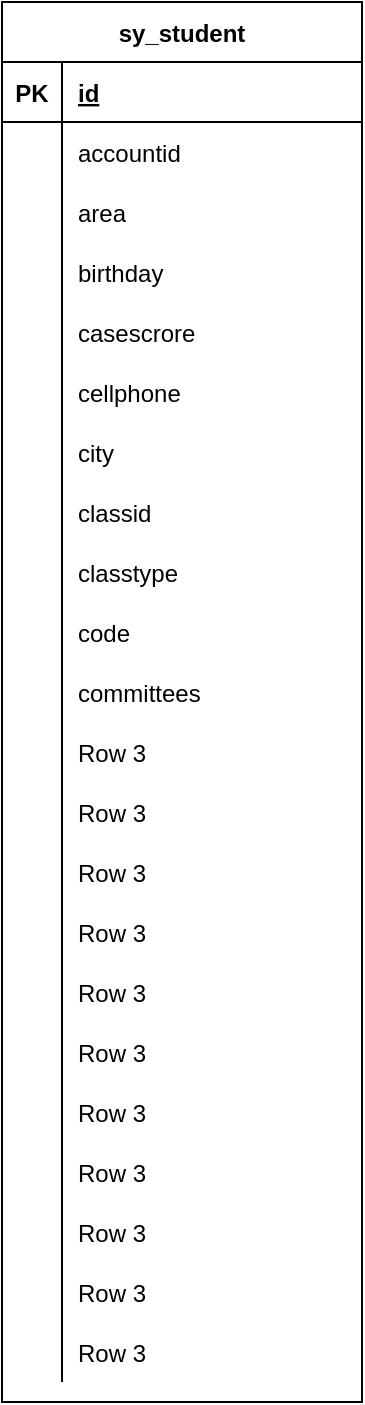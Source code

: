 <mxfile version="14.6.13" type="device"><diagram id="an8fKHOf-SP246DnPJs0" name="第 1 页"><mxGraphModel dx="1408" dy="808" grid="1" gridSize="10" guides="1" tooltips="1" connect="1" arrows="1" fold="1" page="1" pageScale="1" pageWidth="3300" pageHeight="4681" math="0" shadow="0"><root><mxCell id="0"/><mxCell id="1" parent="0"/><mxCell id="TOvbmABgVdSppTsKneZO-1" value="sy_student" style="shape=table;startSize=30;container=1;collapsible=1;childLayout=tableLayout;fixedRows=1;rowLines=0;fontStyle=1;align=center;resizeLast=1;" vertex="1" parent="1"><mxGeometry x="700" y="350" width="180" height="700" as="geometry"/></mxCell><mxCell id="TOvbmABgVdSppTsKneZO-2" value="" style="shape=partialRectangle;collapsible=0;dropTarget=0;pointerEvents=0;fillColor=none;top=0;left=0;bottom=1;right=0;points=[[0,0.5],[1,0.5]];portConstraint=eastwest;" vertex="1" parent="TOvbmABgVdSppTsKneZO-1"><mxGeometry y="30" width="180" height="30" as="geometry"/></mxCell><mxCell id="TOvbmABgVdSppTsKneZO-3" value="PK" style="shape=partialRectangle;connectable=0;fillColor=none;top=0;left=0;bottom=0;right=0;fontStyle=1;overflow=hidden;" vertex="1" parent="TOvbmABgVdSppTsKneZO-2"><mxGeometry width="30" height="30" as="geometry"/></mxCell><mxCell id="TOvbmABgVdSppTsKneZO-4" value="id" style="shape=partialRectangle;connectable=0;fillColor=none;top=0;left=0;bottom=0;right=0;align=left;spacingLeft=6;fontStyle=5;overflow=hidden;" vertex="1" parent="TOvbmABgVdSppTsKneZO-2"><mxGeometry x="30" width="150" height="30" as="geometry"/></mxCell><mxCell id="TOvbmABgVdSppTsKneZO-5" value="" style="shape=partialRectangle;collapsible=0;dropTarget=0;pointerEvents=0;fillColor=none;top=0;left=0;bottom=0;right=0;points=[[0,0.5],[1,0.5]];portConstraint=eastwest;" vertex="1" parent="TOvbmABgVdSppTsKneZO-1"><mxGeometry y="60" width="180" height="30" as="geometry"/></mxCell><mxCell id="TOvbmABgVdSppTsKneZO-6" value="" style="shape=partialRectangle;connectable=0;fillColor=none;top=0;left=0;bottom=0;right=0;editable=1;overflow=hidden;" vertex="1" parent="TOvbmABgVdSppTsKneZO-5"><mxGeometry width="30" height="30" as="geometry"/></mxCell><mxCell id="TOvbmABgVdSppTsKneZO-7" value="accountid" style="shape=partialRectangle;connectable=0;fillColor=none;top=0;left=0;bottom=0;right=0;align=left;spacingLeft=6;overflow=hidden;" vertex="1" parent="TOvbmABgVdSppTsKneZO-5"><mxGeometry x="30" width="150" height="30" as="geometry"/></mxCell><mxCell id="TOvbmABgVdSppTsKneZO-8" value="" style="shape=partialRectangle;collapsible=0;dropTarget=0;pointerEvents=0;fillColor=none;top=0;left=0;bottom=0;right=0;points=[[0,0.5],[1,0.5]];portConstraint=eastwest;" vertex="1" parent="TOvbmABgVdSppTsKneZO-1"><mxGeometry y="90" width="180" height="30" as="geometry"/></mxCell><mxCell id="TOvbmABgVdSppTsKneZO-9" value="" style="shape=partialRectangle;connectable=0;fillColor=none;top=0;left=0;bottom=0;right=0;editable=1;overflow=hidden;" vertex="1" parent="TOvbmABgVdSppTsKneZO-8"><mxGeometry width="30" height="30" as="geometry"/></mxCell><mxCell id="TOvbmABgVdSppTsKneZO-10" value="area" style="shape=partialRectangle;connectable=0;fillColor=none;top=0;left=0;bottom=0;right=0;align=left;spacingLeft=6;overflow=hidden;" vertex="1" parent="TOvbmABgVdSppTsKneZO-8"><mxGeometry x="30" width="150" height="30" as="geometry"/></mxCell><mxCell id="TOvbmABgVdSppTsKneZO-11" value="" style="shape=partialRectangle;collapsible=0;dropTarget=0;pointerEvents=0;fillColor=none;top=0;left=0;bottom=0;right=0;points=[[0,0.5],[1,0.5]];portConstraint=eastwest;" vertex="1" parent="TOvbmABgVdSppTsKneZO-1"><mxGeometry y="120" width="180" height="30" as="geometry"/></mxCell><mxCell id="TOvbmABgVdSppTsKneZO-12" value="" style="shape=partialRectangle;connectable=0;fillColor=none;top=0;left=0;bottom=0;right=0;editable=1;overflow=hidden;" vertex="1" parent="TOvbmABgVdSppTsKneZO-11"><mxGeometry width="30" height="30" as="geometry"/></mxCell><mxCell id="TOvbmABgVdSppTsKneZO-13" value="birthday" style="shape=partialRectangle;connectable=0;fillColor=none;top=0;left=0;bottom=0;right=0;align=left;spacingLeft=6;overflow=hidden;" vertex="1" parent="TOvbmABgVdSppTsKneZO-11"><mxGeometry x="30" width="150" height="30" as="geometry"/></mxCell><mxCell id="TOvbmABgVdSppTsKneZO-14" value="" style="shape=partialRectangle;collapsible=0;dropTarget=0;pointerEvents=0;fillColor=none;top=0;left=0;bottom=0;right=0;points=[[0,0.5],[1,0.5]];portConstraint=eastwest;" vertex="1" parent="TOvbmABgVdSppTsKneZO-1"><mxGeometry y="150" width="180" height="30" as="geometry"/></mxCell><mxCell id="TOvbmABgVdSppTsKneZO-15" value="" style="shape=partialRectangle;connectable=0;fillColor=none;top=0;left=0;bottom=0;right=0;editable=1;overflow=hidden;" vertex="1" parent="TOvbmABgVdSppTsKneZO-14"><mxGeometry width="30" height="30" as="geometry"/></mxCell><mxCell id="TOvbmABgVdSppTsKneZO-16" value="casescrore" style="shape=partialRectangle;connectable=0;fillColor=none;top=0;left=0;bottom=0;right=0;align=left;spacingLeft=6;overflow=hidden;" vertex="1" parent="TOvbmABgVdSppTsKneZO-14"><mxGeometry x="30" width="150" height="30" as="geometry"/></mxCell><mxCell id="TOvbmABgVdSppTsKneZO-17" value="" style="shape=partialRectangle;collapsible=0;dropTarget=0;pointerEvents=0;fillColor=none;top=0;left=0;bottom=0;right=0;points=[[0,0.5],[1,0.5]];portConstraint=eastwest;" vertex="1" parent="TOvbmABgVdSppTsKneZO-1"><mxGeometry y="180" width="180" height="30" as="geometry"/></mxCell><mxCell id="TOvbmABgVdSppTsKneZO-18" value="" style="shape=partialRectangle;connectable=0;fillColor=none;top=0;left=0;bottom=0;right=0;editable=1;overflow=hidden;" vertex="1" parent="TOvbmABgVdSppTsKneZO-17"><mxGeometry width="30" height="30" as="geometry"/></mxCell><mxCell id="TOvbmABgVdSppTsKneZO-19" value="cellphone" style="shape=partialRectangle;connectable=0;fillColor=none;top=0;left=0;bottom=0;right=0;align=left;spacingLeft=6;overflow=hidden;" vertex="1" parent="TOvbmABgVdSppTsKneZO-17"><mxGeometry x="30" width="150" height="30" as="geometry"/></mxCell><mxCell id="TOvbmABgVdSppTsKneZO-20" value="" style="shape=partialRectangle;collapsible=0;dropTarget=0;pointerEvents=0;fillColor=none;top=0;left=0;bottom=0;right=0;points=[[0,0.5],[1,0.5]];portConstraint=eastwest;" vertex="1" parent="TOvbmABgVdSppTsKneZO-1"><mxGeometry y="210" width="180" height="30" as="geometry"/></mxCell><mxCell id="TOvbmABgVdSppTsKneZO-21" value="" style="shape=partialRectangle;connectable=0;fillColor=none;top=0;left=0;bottom=0;right=0;editable=1;overflow=hidden;" vertex="1" parent="TOvbmABgVdSppTsKneZO-20"><mxGeometry width="30" height="30" as="geometry"/></mxCell><mxCell id="TOvbmABgVdSppTsKneZO-22" value="city" style="shape=partialRectangle;connectable=0;fillColor=none;top=0;left=0;bottom=0;right=0;align=left;spacingLeft=6;overflow=hidden;" vertex="1" parent="TOvbmABgVdSppTsKneZO-20"><mxGeometry x="30" width="150" height="30" as="geometry"/></mxCell><mxCell id="TOvbmABgVdSppTsKneZO-23" value="" style="shape=partialRectangle;collapsible=0;dropTarget=0;pointerEvents=0;fillColor=none;top=0;left=0;bottom=0;right=0;points=[[0,0.5],[1,0.5]];portConstraint=eastwest;" vertex="1" parent="TOvbmABgVdSppTsKneZO-1"><mxGeometry y="240" width="180" height="30" as="geometry"/></mxCell><mxCell id="TOvbmABgVdSppTsKneZO-24" value="" style="shape=partialRectangle;connectable=0;fillColor=none;top=0;left=0;bottom=0;right=0;editable=1;overflow=hidden;" vertex="1" parent="TOvbmABgVdSppTsKneZO-23"><mxGeometry width="30" height="30" as="geometry"/></mxCell><mxCell id="TOvbmABgVdSppTsKneZO-25" value="classid" style="shape=partialRectangle;connectable=0;fillColor=none;top=0;left=0;bottom=0;right=0;align=left;spacingLeft=6;overflow=hidden;" vertex="1" parent="TOvbmABgVdSppTsKneZO-23"><mxGeometry x="30" width="150" height="30" as="geometry"/></mxCell><mxCell id="TOvbmABgVdSppTsKneZO-26" value="" style="shape=partialRectangle;collapsible=0;dropTarget=0;pointerEvents=0;fillColor=none;top=0;left=0;bottom=0;right=0;points=[[0,0.5],[1,0.5]];portConstraint=eastwest;" vertex="1" parent="TOvbmABgVdSppTsKneZO-1"><mxGeometry y="270" width="180" height="30" as="geometry"/></mxCell><mxCell id="TOvbmABgVdSppTsKneZO-27" value="" style="shape=partialRectangle;connectable=0;fillColor=none;top=0;left=0;bottom=0;right=0;editable=1;overflow=hidden;" vertex="1" parent="TOvbmABgVdSppTsKneZO-26"><mxGeometry width="30" height="30" as="geometry"/></mxCell><mxCell id="TOvbmABgVdSppTsKneZO-28" value="classtype" style="shape=partialRectangle;connectable=0;fillColor=none;top=0;left=0;bottom=0;right=0;align=left;spacingLeft=6;overflow=hidden;" vertex="1" parent="TOvbmABgVdSppTsKneZO-26"><mxGeometry x="30" width="150" height="30" as="geometry"/></mxCell><mxCell id="TOvbmABgVdSppTsKneZO-29" value="" style="shape=partialRectangle;collapsible=0;dropTarget=0;pointerEvents=0;fillColor=none;top=0;left=0;bottom=0;right=0;points=[[0,0.5],[1,0.5]];portConstraint=eastwest;" vertex="1" parent="TOvbmABgVdSppTsKneZO-1"><mxGeometry y="300" width="180" height="30" as="geometry"/></mxCell><mxCell id="TOvbmABgVdSppTsKneZO-30" value="" style="shape=partialRectangle;connectable=0;fillColor=none;top=0;left=0;bottom=0;right=0;editable=1;overflow=hidden;" vertex="1" parent="TOvbmABgVdSppTsKneZO-29"><mxGeometry width="30" height="30" as="geometry"/></mxCell><mxCell id="TOvbmABgVdSppTsKneZO-31" value="code" style="shape=partialRectangle;connectable=0;fillColor=none;top=0;left=0;bottom=0;right=0;align=left;spacingLeft=6;overflow=hidden;" vertex="1" parent="TOvbmABgVdSppTsKneZO-29"><mxGeometry x="30" width="150" height="30" as="geometry"/></mxCell><mxCell id="TOvbmABgVdSppTsKneZO-32" value="" style="shape=partialRectangle;collapsible=0;dropTarget=0;pointerEvents=0;fillColor=none;top=0;left=0;bottom=0;right=0;points=[[0,0.5],[1,0.5]];portConstraint=eastwest;" vertex="1" parent="TOvbmABgVdSppTsKneZO-1"><mxGeometry y="330" width="180" height="30" as="geometry"/></mxCell><mxCell id="TOvbmABgVdSppTsKneZO-33" value="" style="shape=partialRectangle;connectable=0;fillColor=none;top=0;left=0;bottom=0;right=0;editable=1;overflow=hidden;" vertex="1" parent="TOvbmABgVdSppTsKneZO-32"><mxGeometry width="30" height="30" as="geometry"/></mxCell><mxCell id="TOvbmABgVdSppTsKneZO-34" value="committees" style="shape=partialRectangle;connectable=0;fillColor=none;top=0;left=0;bottom=0;right=0;align=left;spacingLeft=6;overflow=hidden;" vertex="1" parent="TOvbmABgVdSppTsKneZO-32"><mxGeometry x="30" width="150" height="30" as="geometry"/></mxCell><mxCell id="TOvbmABgVdSppTsKneZO-35" value="" style="shape=partialRectangle;collapsible=0;dropTarget=0;pointerEvents=0;fillColor=none;top=0;left=0;bottom=0;right=0;points=[[0,0.5],[1,0.5]];portConstraint=eastwest;" vertex="1" parent="TOvbmABgVdSppTsKneZO-1"><mxGeometry y="360" width="180" height="30" as="geometry"/></mxCell><mxCell id="TOvbmABgVdSppTsKneZO-36" value="" style="shape=partialRectangle;connectable=0;fillColor=none;top=0;left=0;bottom=0;right=0;editable=1;overflow=hidden;" vertex="1" parent="TOvbmABgVdSppTsKneZO-35"><mxGeometry width="30" height="30" as="geometry"/></mxCell><mxCell id="TOvbmABgVdSppTsKneZO-37" value="Row 3" style="shape=partialRectangle;connectable=0;fillColor=none;top=0;left=0;bottom=0;right=0;align=left;spacingLeft=6;overflow=hidden;" vertex="1" parent="TOvbmABgVdSppTsKneZO-35"><mxGeometry x="30" width="150" height="30" as="geometry"/></mxCell><mxCell id="TOvbmABgVdSppTsKneZO-38" value="" style="shape=partialRectangle;collapsible=0;dropTarget=0;pointerEvents=0;fillColor=none;top=0;left=0;bottom=0;right=0;points=[[0,0.5],[1,0.5]];portConstraint=eastwest;" vertex="1" parent="TOvbmABgVdSppTsKneZO-1"><mxGeometry y="390" width="180" height="30" as="geometry"/></mxCell><mxCell id="TOvbmABgVdSppTsKneZO-39" value="" style="shape=partialRectangle;connectable=0;fillColor=none;top=0;left=0;bottom=0;right=0;editable=1;overflow=hidden;" vertex="1" parent="TOvbmABgVdSppTsKneZO-38"><mxGeometry width="30" height="30" as="geometry"/></mxCell><mxCell id="TOvbmABgVdSppTsKneZO-40" value="Row 3" style="shape=partialRectangle;connectable=0;fillColor=none;top=0;left=0;bottom=0;right=0;align=left;spacingLeft=6;overflow=hidden;" vertex="1" parent="TOvbmABgVdSppTsKneZO-38"><mxGeometry x="30" width="150" height="30" as="geometry"/></mxCell><mxCell id="TOvbmABgVdSppTsKneZO-41" value="" style="shape=partialRectangle;collapsible=0;dropTarget=0;pointerEvents=0;fillColor=none;top=0;left=0;bottom=0;right=0;points=[[0,0.5],[1,0.5]];portConstraint=eastwest;" vertex="1" parent="TOvbmABgVdSppTsKneZO-1"><mxGeometry y="420" width="180" height="30" as="geometry"/></mxCell><mxCell id="TOvbmABgVdSppTsKneZO-42" value="" style="shape=partialRectangle;connectable=0;fillColor=none;top=0;left=0;bottom=0;right=0;editable=1;overflow=hidden;" vertex="1" parent="TOvbmABgVdSppTsKneZO-41"><mxGeometry width="30" height="30" as="geometry"/></mxCell><mxCell id="TOvbmABgVdSppTsKneZO-43" value="Row 3" style="shape=partialRectangle;connectable=0;fillColor=none;top=0;left=0;bottom=0;right=0;align=left;spacingLeft=6;overflow=hidden;" vertex="1" parent="TOvbmABgVdSppTsKneZO-41"><mxGeometry x="30" width="150" height="30" as="geometry"/></mxCell><mxCell id="TOvbmABgVdSppTsKneZO-44" value="" style="shape=partialRectangle;collapsible=0;dropTarget=0;pointerEvents=0;fillColor=none;top=0;left=0;bottom=0;right=0;points=[[0,0.5],[1,0.5]];portConstraint=eastwest;" vertex="1" parent="TOvbmABgVdSppTsKneZO-1"><mxGeometry y="450" width="180" height="30" as="geometry"/></mxCell><mxCell id="TOvbmABgVdSppTsKneZO-45" value="" style="shape=partialRectangle;connectable=0;fillColor=none;top=0;left=0;bottom=0;right=0;editable=1;overflow=hidden;" vertex="1" parent="TOvbmABgVdSppTsKneZO-44"><mxGeometry width="30" height="30" as="geometry"/></mxCell><mxCell id="TOvbmABgVdSppTsKneZO-46" value="Row 3" style="shape=partialRectangle;connectable=0;fillColor=none;top=0;left=0;bottom=0;right=0;align=left;spacingLeft=6;overflow=hidden;" vertex="1" parent="TOvbmABgVdSppTsKneZO-44"><mxGeometry x="30" width="150" height="30" as="geometry"/></mxCell><mxCell id="TOvbmABgVdSppTsKneZO-47" value="" style="shape=partialRectangle;collapsible=0;dropTarget=0;pointerEvents=0;fillColor=none;top=0;left=0;bottom=0;right=0;points=[[0,0.5],[1,0.5]];portConstraint=eastwest;" vertex="1" parent="TOvbmABgVdSppTsKneZO-1"><mxGeometry y="480" width="180" height="30" as="geometry"/></mxCell><mxCell id="TOvbmABgVdSppTsKneZO-48" value="" style="shape=partialRectangle;connectable=0;fillColor=none;top=0;left=0;bottom=0;right=0;editable=1;overflow=hidden;" vertex="1" parent="TOvbmABgVdSppTsKneZO-47"><mxGeometry width="30" height="30" as="geometry"/></mxCell><mxCell id="TOvbmABgVdSppTsKneZO-49" value="Row 3" style="shape=partialRectangle;connectable=0;fillColor=none;top=0;left=0;bottom=0;right=0;align=left;spacingLeft=6;overflow=hidden;" vertex="1" parent="TOvbmABgVdSppTsKneZO-47"><mxGeometry x="30" width="150" height="30" as="geometry"/></mxCell><mxCell id="TOvbmABgVdSppTsKneZO-50" value="" style="shape=partialRectangle;collapsible=0;dropTarget=0;pointerEvents=0;fillColor=none;top=0;left=0;bottom=0;right=0;points=[[0,0.5],[1,0.5]];portConstraint=eastwest;" vertex="1" parent="TOvbmABgVdSppTsKneZO-1"><mxGeometry y="510" width="180" height="30" as="geometry"/></mxCell><mxCell id="TOvbmABgVdSppTsKneZO-51" value="" style="shape=partialRectangle;connectable=0;fillColor=none;top=0;left=0;bottom=0;right=0;editable=1;overflow=hidden;" vertex="1" parent="TOvbmABgVdSppTsKneZO-50"><mxGeometry width="30" height="30" as="geometry"/></mxCell><mxCell id="TOvbmABgVdSppTsKneZO-52" value="Row 3" style="shape=partialRectangle;connectable=0;fillColor=none;top=0;left=0;bottom=0;right=0;align=left;spacingLeft=6;overflow=hidden;" vertex="1" parent="TOvbmABgVdSppTsKneZO-50"><mxGeometry x="30" width="150" height="30" as="geometry"/></mxCell><mxCell id="TOvbmABgVdSppTsKneZO-53" value="" style="shape=partialRectangle;collapsible=0;dropTarget=0;pointerEvents=0;fillColor=none;top=0;left=0;bottom=0;right=0;points=[[0,0.5],[1,0.5]];portConstraint=eastwest;" vertex="1" parent="TOvbmABgVdSppTsKneZO-1"><mxGeometry y="540" width="180" height="30" as="geometry"/></mxCell><mxCell id="TOvbmABgVdSppTsKneZO-54" value="" style="shape=partialRectangle;connectable=0;fillColor=none;top=0;left=0;bottom=0;right=0;editable=1;overflow=hidden;" vertex="1" parent="TOvbmABgVdSppTsKneZO-53"><mxGeometry width="30" height="30" as="geometry"/></mxCell><mxCell id="TOvbmABgVdSppTsKneZO-55" value="Row 3" style="shape=partialRectangle;connectable=0;fillColor=none;top=0;left=0;bottom=0;right=0;align=left;spacingLeft=6;overflow=hidden;" vertex="1" parent="TOvbmABgVdSppTsKneZO-53"><mxGeometry x="30" width="150" height="30" as="geometry"/></mxCell><mxCell id="TOvbmABgVdSppTsKneZO-56" value="" style="shape=partialRectangle;collapsible=0;dropTarget=0;pointerEvents=0;fillColor=none;top=0;left=0;bottom=0;right=0;points=[[0,0.5],[1,0.5]];portConstraint=eastwest;" vertex="1" parent="TOvbmABgVdSppTsKneZO-1"><mxGeometry y="570" width="180" height="30" as="geometry"/></mxCell><mxCell id="TOvbmABgVdSppTsKneZO-57" value="" style="shape=partialRectangle;connectable=0;fillColor=none;top=0;left=0;bottom=0;right=0;editable=1;overflow=hidden;" vertex="1" parent="TOvbmABgVdSppTsKneZO-56"><mxGeometry width="30" height="30" as="geometry"/></mxCell><mxCell id="TOvbmABgVdSppTsKneZO-58" value="Row 3" style="shape=partialRectangle;connectable=0;fillColor=none;top=0;left=0;bottom=0;right=0;align=left;spacingLeft=6;overflow=hidden;" vertex="1" parent="TOvbmABgVdSppTsKneZO-56"><mxGeometry x="30" width="150" height="30" as="geometry"/></mxCell><mxCell id="TOvbmABgVdSppTsKneZO-59" value="" style="shape=partialRectangle;collapsible=0;dropTarget=0;pointerEvents=0;fillColor=none;top=0;left=0;bottom=0;right=0;points=[[0,0.5],[1,0.5]];portConstraint=eastwest;" vertex="1" parent="TOvbmABgVdSppTsKneZO-1"><mxGeometry y="600" width="180" height="30" as="geometry"/></mxCell><mxCell id="TOvbmABgVdSppTsKneZO-60" value="" style="shape=partialRectangle;connectable=0;fillColor=none;top=0;left=0;bottom=0;right=0;editable=1;overflow=hidden;" vertex="1" parent="TOvbmABgVdSppTsKneZO-59"><mxGeometry width="30" height="30" as="geometry"/></mxCell><mxCell id="TOvbmABgVdSppTsKneZO-61" value="Row 3" style="shape=partialRectangle;connectable=0;fillColor=none;top=0;left=0;bottom=0;right=0;align=left;spacingLeft=6;overflow=hidden;" vertex="1" parent="TOvbmABgVdSppTsKneZO-59"><mxGeometry x="30" width="150" height="30" as="geometry"/></mxCell><mxCell id="TOvbmABgVdSppTsKneZO-62" value="" style="shape=partialRectangle;collapsible=0;dropTarget=0;pointerEvents=0;fillColor=none;top=0;left=0;bottom=0;right=0;points=[[0,0.5],[1,0.5]];portConstraint=eastwest;" vertex="1" parent="TOvbmABgVdSppTsKneZO-1"><mxGeometry y="630" width="180" height="30" as="geometry"/></mxCell><mxCell id="TOvbmABgVdSppTsKneZO-63" value="" style="shape=partialRectangle;connectable=0;fillColor=none;top=0;left=0;bottom=0;right=0;editable=1;overflow=hidden;" vertex="1" parent="TOvbmABgVdSppTsKneZO-62"><mxGeometry width="30" height="30" as="geometry"/></mxCell><mxCell id="TOvbmABgVdSppTsKneZO-64" value="Row 3" style="shape=partialRectangle;connectable=0;fillColor=none;top=0;left=0;bottom=0;right=0;align=left;spacingLeft=6;overflow=hidden;" vertex="1" parent="TOvbmABgVdSppTsKneZO-62"><mxGeometry x="30" width="150" height="30" as="geometry"/></mxCell><mxCell id="TOvbmABgVdSppTsKneZO-65" value="" style="shape=partialRectangle;collapsible=0;dropTarget=0;pointerEvents=0;fillColor=none;top=0;left=0;bottom=0;right=0;points=[[0,0.5],[1,0.5]];portConstraint=eastwest;" vertex="1" parent="TOvbmABgVdSppTsKneZO-1"><mxGeometry y="660" width="180" height="30" as="geometry"/></mxCell><mxCell id="TOvbmABgVdSppTsKneZO-66" value="" style="shape=partialRectangle;connectable=0;fillColor=none;top=0;left=0;bottom=0;right=0;editable=1;overflow=hidden;" vertex="1" parent="TOvbmABgVdSppTsKneZO-65"><mxGeometry width="30" height="30" as="geometry"/></mxCell><mxCell id="TOvbmABgVdSppTsKneZO-67" value="Row 3" style="shape=partialRectangle;connectable=0;fillColor=none;top=0;left=0;bottom=0;right=0;align=left;spacingLeft=6;overflow=hidden;" vertex="1" parent="TOvbmABgVdSppTsKneZO-65"><mxGeometry x="30" width="150" height="30" as="geometry"/></mxCell></root></mxGraphModel></diagram></mxfile>